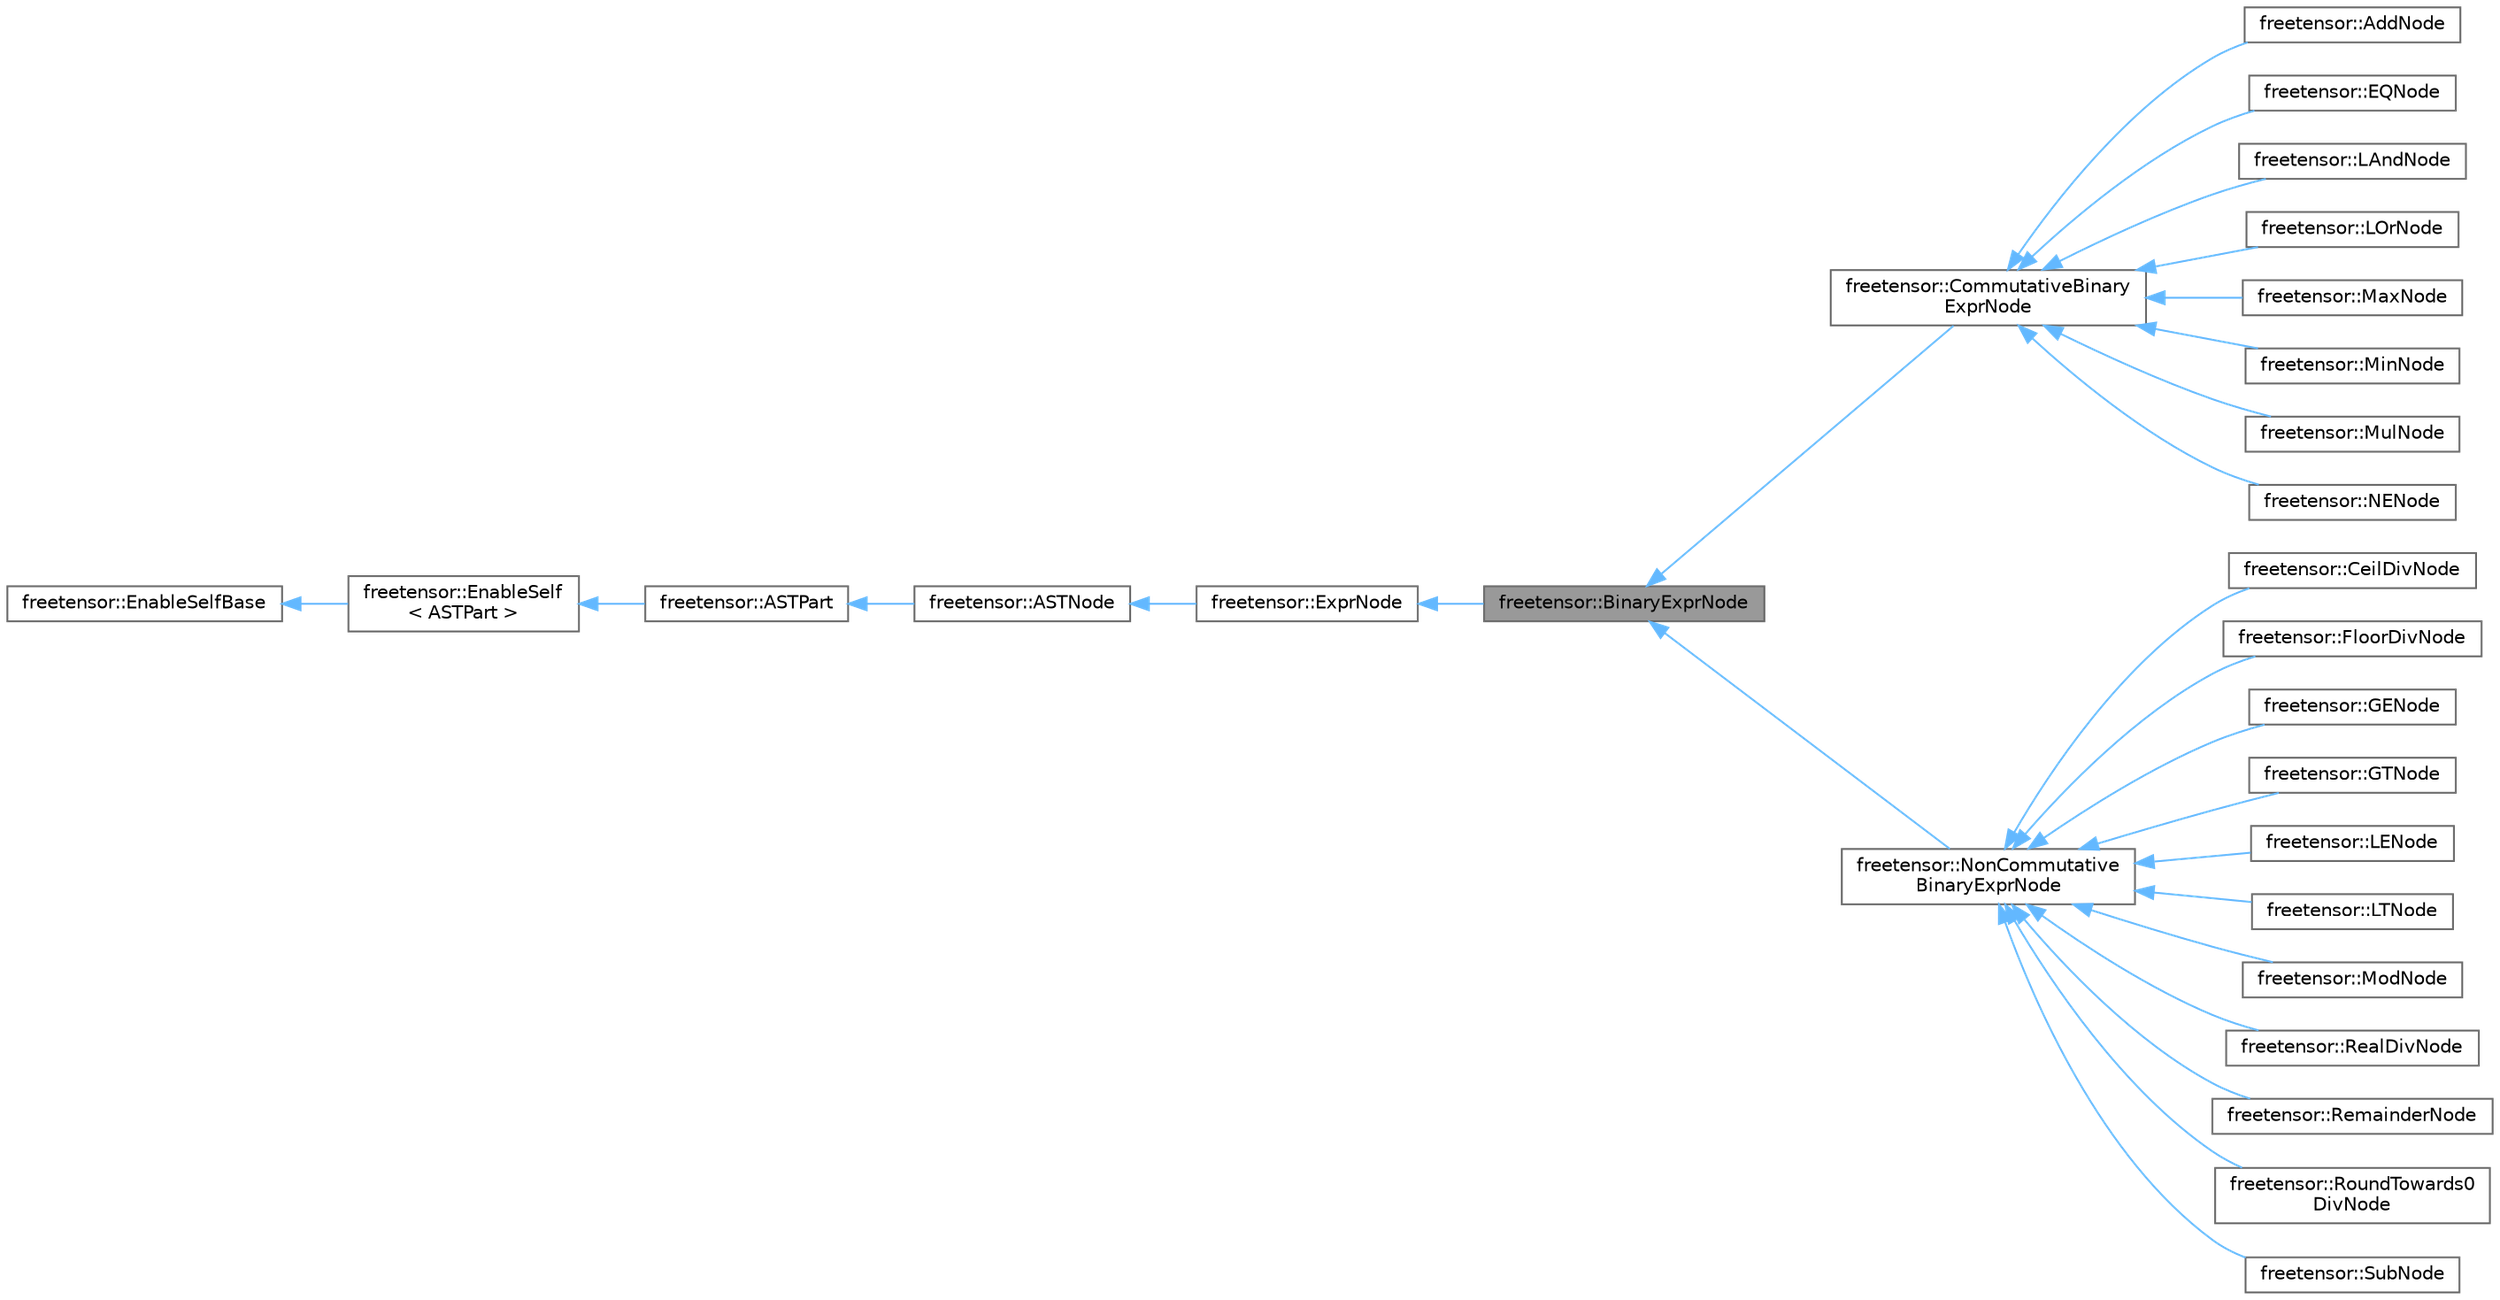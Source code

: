 digraph "freetensor::BinaryExprNode"
{
 // LATEX_PDF_SIZE
  bgcolor="transparent";
  edge [fontname=Helvetica,fontsize=10,labelfontname=Helvetica,labelfontsize=10];
  node [fontname=Helvetica,fontsize=10,shape=box,height=0.2,width=0.4];
  rankdir="LR";
  Node1 [label="freetensor::BinaryExprNode",height=0.2,width=0.4,color="gray40", fillcolor="grey60", style="filled", fontcolor="black",tooltip=" "];
  Node2 -> Node1 [dir="back",color="steelblue1",style="solid"];
  Node2 [label="freetensor::ExprNode",height=0.2,width=0.4,color="gray40", fillcolor="white", style="filled",URL="$classfreetensor_1_1ExprNode.html",tooltip=" "];
  Node3 -> Node2 [dir="back",color="steelblue1",style="solid"];
  Node3 [label="freetensor::ASTNode",height=0.2,width=0.4,color="gray40", fillcolor="white", style="filled",URL="$classfreetensor_1_1ASTNode.html",tooltip=" "];
  Node4 -> Node3 [dir="back",color="steelblue1",style="solid"];
  Node4 [label="freetensor::ASTPart",height=0.2,width=0.4,color="gray40", fillcolor="white", style="filled",URL="$classfreetensor_1_1ASTPart.html",tooltip=" "];
  Node5 -> Node4 [dir="back",color="steelblue1",style="solid"];
  Node5 [label="freetensor::EnableSelf\l\< ASTPart \>",height=0.2,width=0.4,color="gray40", fillcolor="white", style="filled",URL="$classfreetensor_1_1EnableSelf.html",tooltip=" "];
  Node6 -> Node5 [dir="back",color="steelblue1",style="solid"];
  Node6 [label="freetensor::EnableSelfBase",height=0.2,width=0.4,color="gray40", fillcolor="white", style="filled",URL="$classfreetensor_1_1EnableSelfBase.html",tooltip=" "];
  Node1 -> Node7 [dir="back",color="steelblue1",style="solid"];
  Node7 [label="freetensor::CommutativeBinary\lExprNode",height=0.2,width=0.4,color="gray40", fillcolor="white", style="filled",URL="$classfreetensor_1_1CommutativeBinaryExprNode.html",tooltip=" "];
  Node7 -> Node8 [dir="back",color="steelblue1",style="solid"];
  Node8 [label="freetensor::AddNode",height=0.2,width=0.4,color="gray40", fillcolor="white", style="filled",URL="$classfreetensor_1_1AddNode.html",tooltip=" "];
  Node7 -> Node9 [dir="back",color="steelblue1",style="solid"];
  Node9 [label="freetensor::EQNode",height=0.2,width=0.4,color="gray40", fillcolor="white", style="filled",URL="$classfreetensor_1_1EQNode.html",tooltip=" "];
  Node7 -> Node10 [dir="back",color="steelblue1",style="solid"];
  Node10 [label="freetensor::LAndNode",height=0.2,width=0.4,color="gray40", fillcolor="white", style="filled",URL="$classfreetensor_1_1LAndNode.html",tooltip=" "];
  Node7 -> Node11 [dir="back",color="steelblue1",style="solid"];
  Node11 [label="freetensor::LOrNode",height=0.2,width=0.4,color="gray40", fillcolor="white", style="filled",URL="$classfreetensor_1_1LOrNode.html",tooltip=" "];
  Node7 -> Node12 [dir="back",color="steelblue1",style="solid"];
  Node12 [label="freetensor::MaxNode",height=0.2,width=0.4,color="gray40", fillcolor="white", style="filled",URL="$classfreetensor_1_1MaxNode.html",tooltip=" "];
  Node7 -> Node13 [dir="back",color="steelblue1",style="solid"];
  Node13 [label="freetensor::MinNode",height=0.2,width=0.4,color="gray40", fillcolor="white", style="filled",URL="$classfreetensor_1_1MinNode.html",tooltip=" "];
  Node7 -> Node14 [dir="back",color="steelblue1",style="solid"];
  Node14 [label="freetensor::MulNode",height=0.2,width=0.4,color="gray40", fillcolor="white", style="filled",URL="$classfreetensor_1_1MulNode.html",tooltip=" "];
  Node7 -> Node15 [dir="back",color="steelblue1",style="solid"];
  Node15 [label="freetensor::NENode",height=0.2,width=0.4,color="gray40", fillcolor="white", style="filled",URL="$classfreetensor_1_1NENode.html",tooltip=" "];
  Node1 -> Node16 [dir="back",color="steelblue1",style="solid"];
  Node16 [label="freetensor::NonCommutative\lBinaryExprNode",height=0.2,width=0.4,color="gray40", fillcolor="white", style="filled",URL="$classfreetensor_1_1NonCommutativeBinaryExprNode.html",tooltip=" "];
  Node16 -> Node17 [dir="back",color="steelblue1",style="solid"];
  Node17 [label="freetensor::CeilDivNode",height=0.2,width=0.4,color="gray40", fillcolor="white", style="filled",URL="$classfreetensor_1_1CeilDivNode.html",tooltip=" "];
  Node16 -> Node18 [dir="back",color="steelblue1",style="solid"];
  Node18 [label="freetensor::FloorDivNode",height=0.2,width=0.4,color="gray40", fillcolor="white", style="filled",URL="$classfreetensor_1_1FloorDivNode.html",tooltip=" "];
  Node16 -> Node19 [dir="back",color="steelblue1",style="solid"];
  Node19 [label="freetensor::GENode",height=0.2,width=0.4,color="gray40", fillcolor="white", style="filled",URL="$classfreetensor_1_1GENode.html",tooltip=" "];
  Node16 -> Node20 [dir="back",color="steelblue1",style="solid"];
  Node20 [label="freetensor::GTNode",height=0.2,width=0.4,color="gray40", fillcolor="white", style="filled",URL="$classfreetensor_1_1GTNode.html",tooltip=" "];
  Node16 -> Node21 [dir="back",color="steelblue1",style="solid"];
  Node21 [label="freetensor::LENode",height=0.2,width=0.4,color="gray40", fillcolor="white", style="filled",URL="$classfreetensor_1_1LENode.html",tooltip=" "];
  Node16 -> Node22 [dir="back",color="steelblue1",style="solid"];
  Node22 [label="freetensor::LTNode",height=0.2,width=0.4,color="gray40", fillcolor="white", style="filled",URL="$classfreetensor_1_1LTNode.html",tooltip=" "];
  Node16 -> Node23 [dir="back",color="steelblue1",style="solid"];
  Node23 [label="freetensor::ModNode",height=0.2,width=0.4,color="gray40", fillcolor="white", style="filled",URL="$classfreetensor_1_1ModNode.html",tooltip=" "];
  Node16 -> Node24 [dir="back",color="steelblue1",style="solid"];
  Node24 [label="freetensor::RealDivNode",height=0.2,width=0.4,color="gray40", fillcolor="white", style="filled",URL="$classfreetensor_1_1RealDivNode.html",tooltip=" "];
  Node16 -> Node25 [dir="back",color="steelblue1",style="solid"];
  Node25 [label="freetensor::RemainderNode",height=0.2,width=0.4,color="gray40", fillcolor="white", style="filled",URL="$classfreetensor_1_1RemainderNode.html",tooltip=" "];
  Node16 -> Node26 [dir="back",color="steelblue1",style="solid"];
  Node26 [label="freetensor::RoundTowards0\lDivNode",height=0.2,width=0.4,color="gray40", fillcolor="white", style="filled",URL="$classfreetensor_1_1RoundTowards0DivNode.html",tooltip=" "];
  Node16 -> Node27 [dir="back",color="steelblue1",style="solid"];
  Node27 [label="freetensor::SubNode",height=0.2,width=0.4,color="gray40", fillcolor="white", style="filled",URL="$classfreetensor_1_1SubNode.html",tooltip=" "];
}
